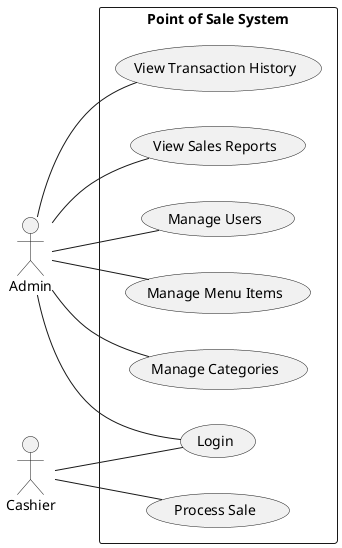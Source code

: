 @startuml UseCaseDiagram

left to right direction

actor "Admin" as admin
actor "Cashier" as cashier

rectangle "Point of Sale System" {
  usecase "Login" as UC_LOGIN
  usecase "Process Sale" as UC_SALE
  usecase "Manage Users" as UC_USERS
  usecase "Manage Menu Items" as UC_MENU
  usecase "Manage Categories" as UC_CATEGORIES
  usecase "View Transaction History" as UC_HISTORY
  usecase "View Sales Reports" as UC_REPORTS
}

' --- Actor Relationships ---

' Cashier's capabilities
cashier -- UC_LOGIN
cashier -- UC_SALE

' Admin's capabilities
admin -- UC_LOGIN
admin -- UC_USERS
admin -- UC_MENU
admin -- UC_CATEGORIES
admin -- UC_HISTORY
admin -- UC_REPORTS

@enduml